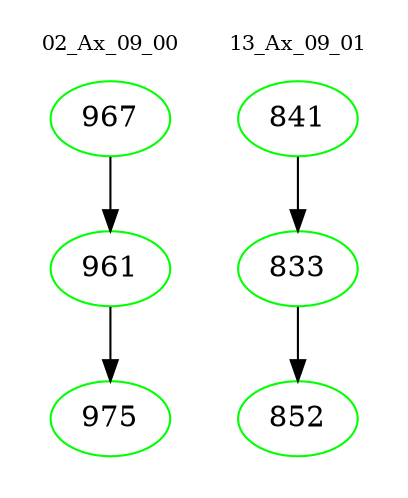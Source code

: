 digraph{
subgraph cluster_0 {
color = white
label = "02_Ax_09_00";
fontsize=10;
T0_967 [label="967", color="green"]
T0_967 -> T0_961 [color="black"]
T0_961 [label="961", color="green"]
T0_961 -> T0_975 [color="black"]
T0_975 [label="975", color="green"]
}
subgraph cluster_1 {
color = white
label = "13_Ax_09_01";
fontsize=10;
T1_841 [label="841", color="green"]
T1_841 -> T1_833 [color="black"]
T1_833 [label="833", color="green"]
T1_833 -> T1_852 [color="black"]
T1_852 [label="852", color="green"]
}
}
